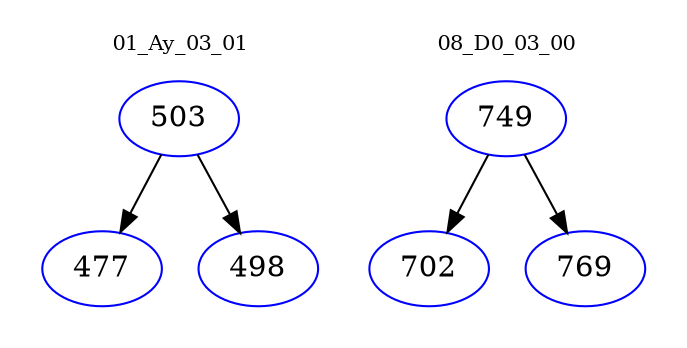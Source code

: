digraph{
subgraph cluster_0 {
color = white
label = "01_Ay_03_01";
fontsize=10;
T0_503 [label="503", color="blue"]
T0_503 -> T0_477 [color="black"]
T0_477 [label="477", color="blue"]
T0_503 -> T0_498 [color="black"]
T0_498 [label="498", color="blue"]
}
subgraph cluster_1 {
color = white
label = "08_D0_03_00";
fontsize=10;
T1_749 [label="749", color="blue"]
T1_749 -> T1_702 [color="black"]
T1_702 [label="702", color="blue"]
T1_749 -> T1_769 [color="black"]
T1_769 [label="769", color="blue"]
}
}
